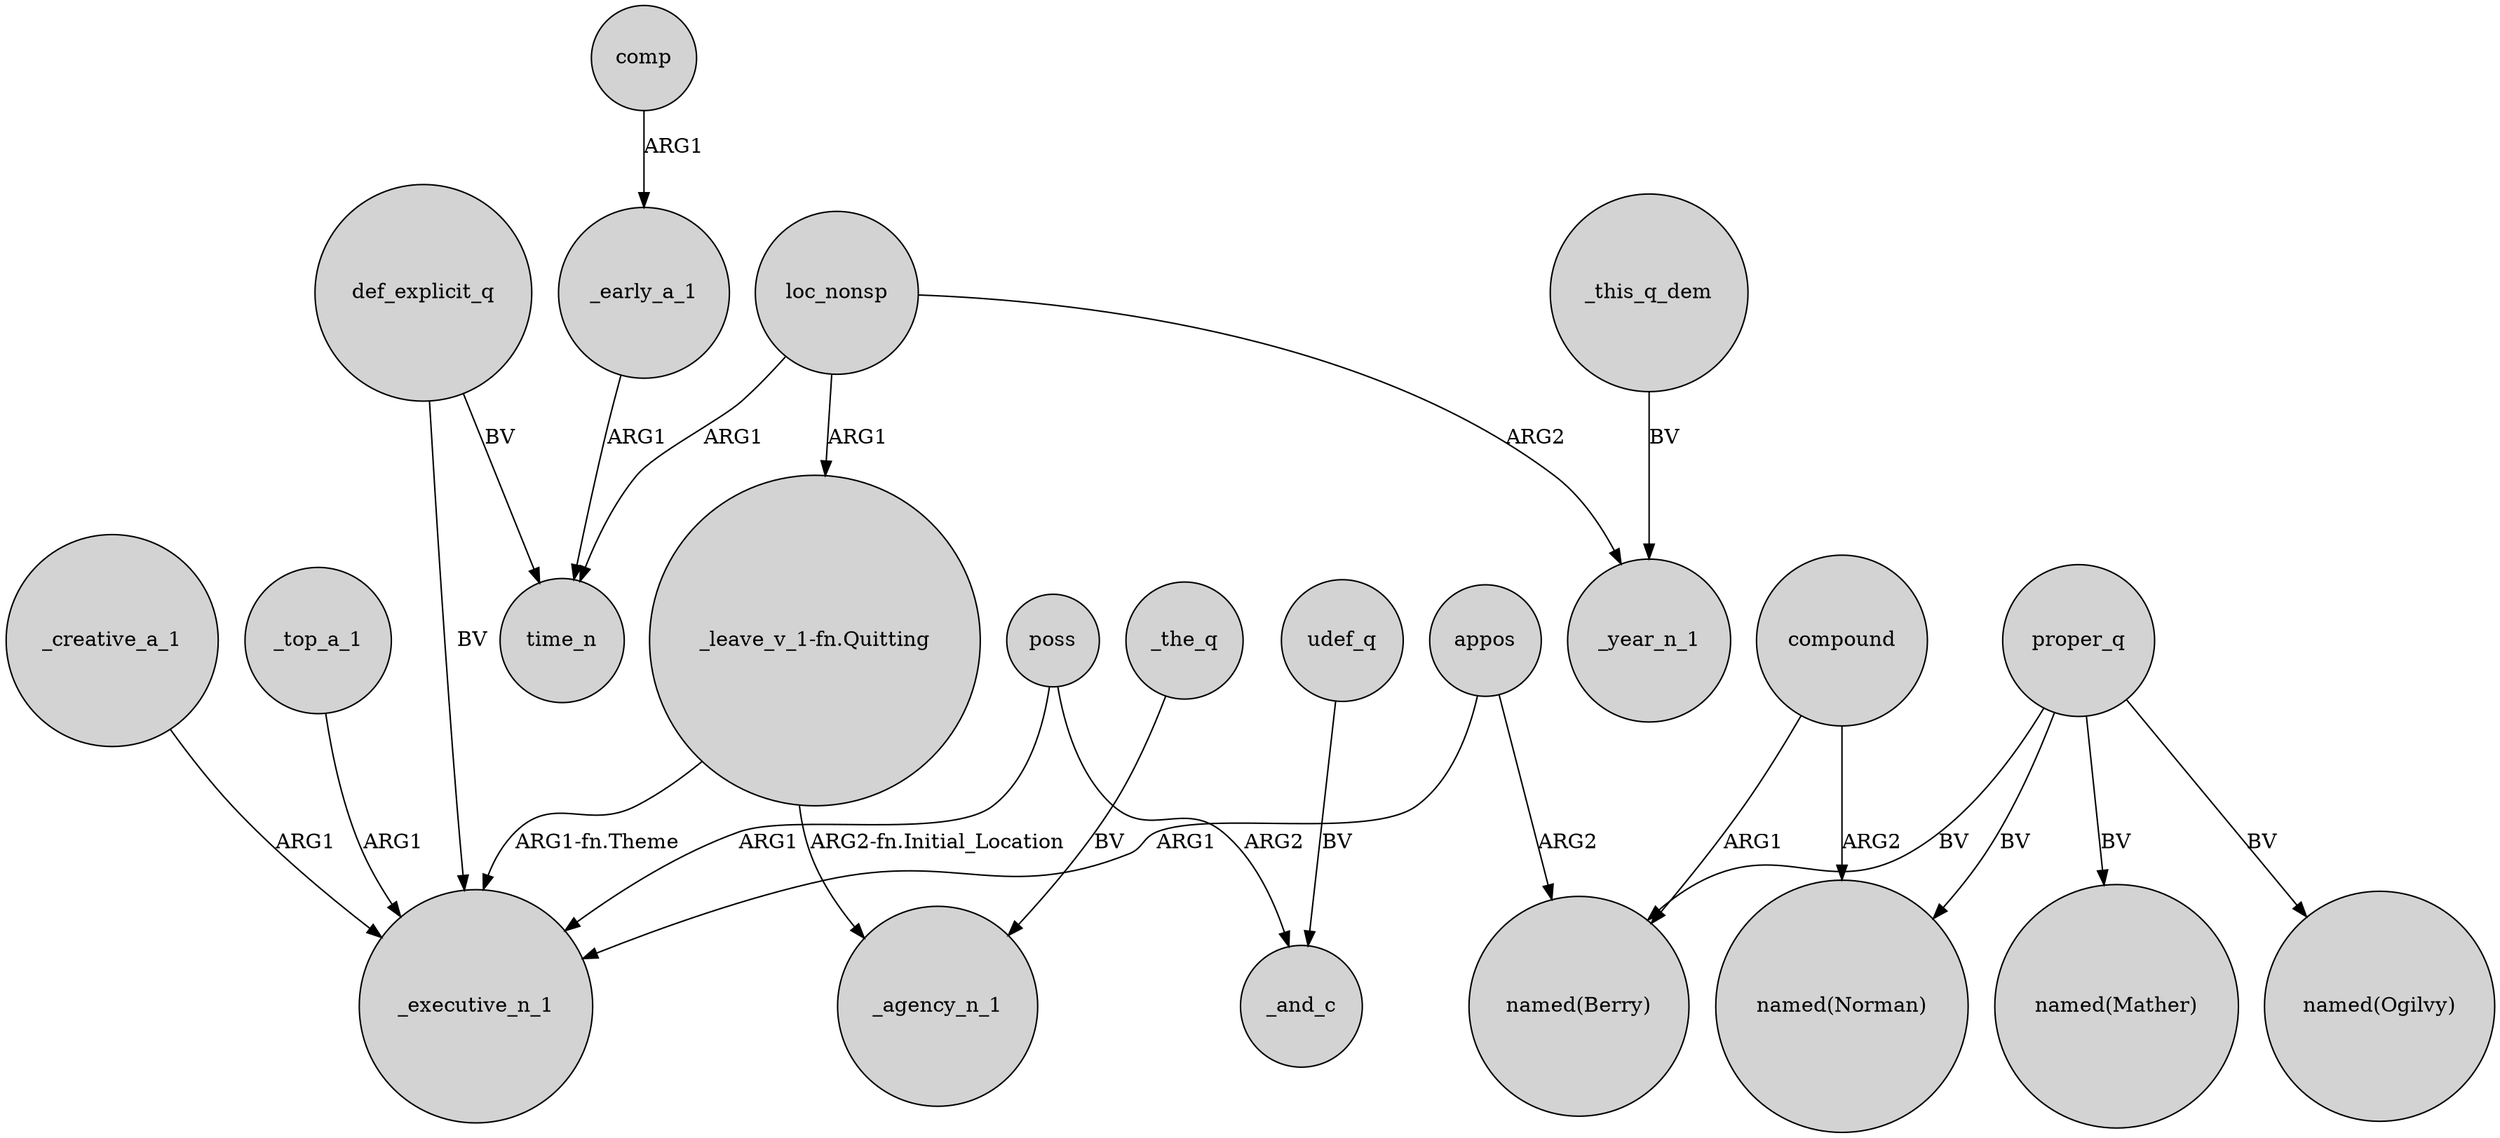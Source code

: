 digraph {
	node [shape=circle style=filled]
	_the_q -> _agency_n_1 [label=BV]
	_top_a_1 -> _executive_n_1 [label=ARG1]
	poss -> _and_c [label=ARG2]
	compound -> "named(Berry)" [label=ARG1]
	poss -> _executive_n_1 [label=ARG1]
	proper_q -> "named(Norman)" [label=BV]
	def_explicit_q -> time_n [label=BV]
	proper_q -> "named(Mather)" [label=BV]
	_creative_a_1 -> _executive_n_1 [label=ARG1]
	def_explicit_q -> _executive_n_1 [label=BV]
	loc_nonsp -> time_n [label=ARG1]
	appos -> "named(Berry)" [label=ARG2]
	appos -> _executive_n_1 [label=ARG1]
	proper_q -> "named(Berry)" [label=BV]
	compound -> "named(Norman)" [label=ARG2]
	loc_nonsp -> _year_n_1 [label=ARG2]
	proper_q -> "named(Ogilvy)" [label=BV]
	_early_a_1 -> time_n [label=ARG1]
	udef_q -> _and_c [label=BV]
	"_leave_v_1-fn.Quitting" -> _executive_n_1 [label="ARG1-fn.Theme"]
	loc_nonsp -> "_leave_v_1-fn.Quitting" [label=ARG1]
	comp -> _early_a_1 [label=ARG1]
	"_leave_v_1-fn.Quitting" -> _agency_n_1 [label="ARG2-fn.Initial_Location"]
	_this_q_dem -> _year_n_1 [label=BV]
}
